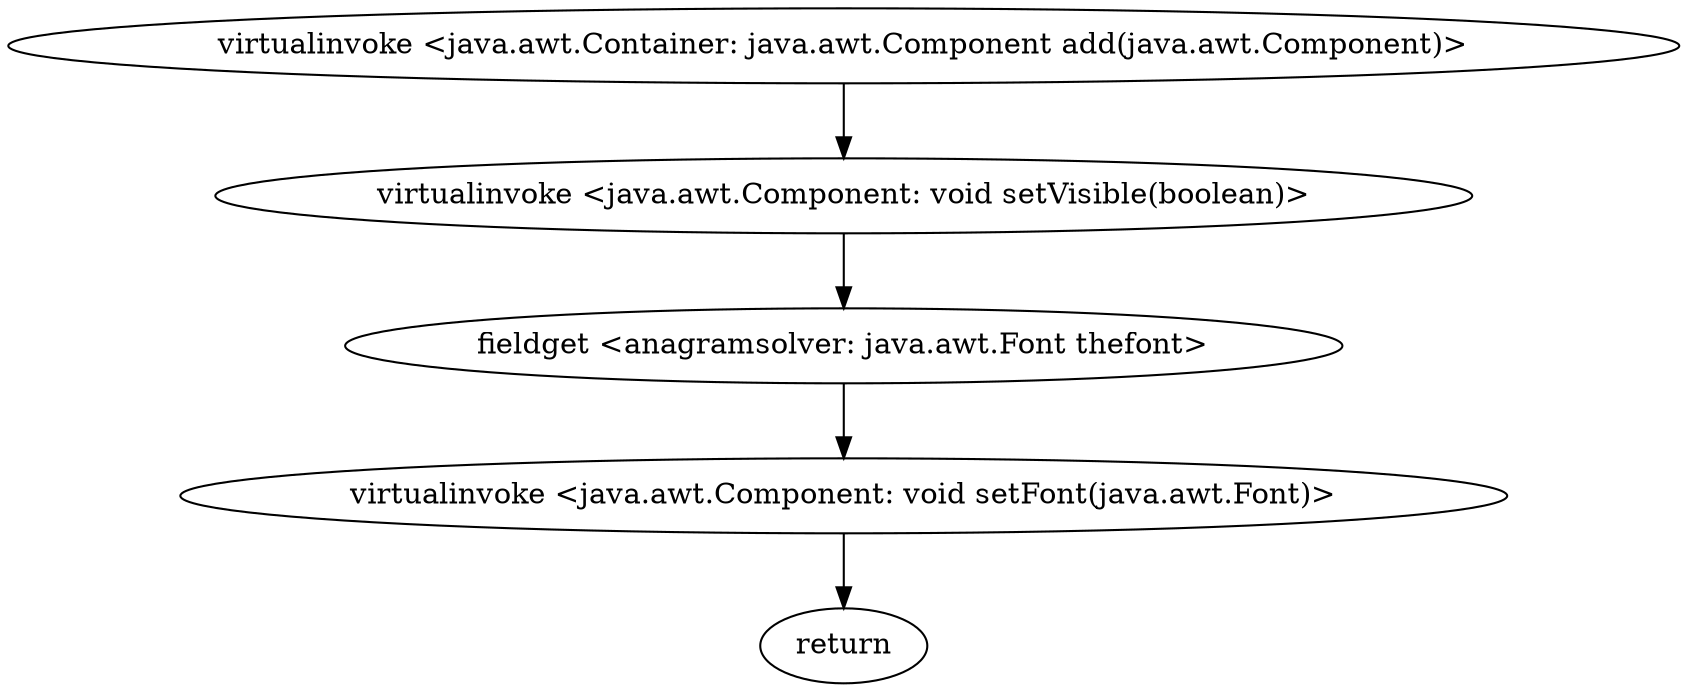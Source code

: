 digraph "" {
"virtualinvoke <java.awt.Container: java.awt.Component add(java.awt.Component)>";
 "virtualinvoke <java.awt.Container: java.awt.Component add(java.awt.Component)>"->"virtualinvoke <java.awt.Component: void setVisible(boolean)>";
 "virtualinvoke <java.awt.Component: void setVisible(boolean)>"->"fieldget <anagramsolver: java.awt.Font thefont>";
 "fieldget <anagramsolver: java.awt.Font thefont>"->"virtualinvoke <java.awt.Component: void setFont(java.awt.Font)>";
 "virtualinvoke <java.awt.Component: void setFont(java.awt.Font)>"->"return";
}
